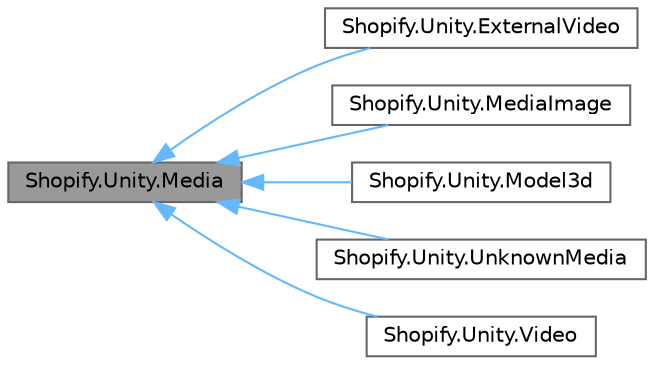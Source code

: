 digraph "Shopify.Unity.Media"
{
 // LATEX_PDF_SIZE
  bgcolor="transparent";
  edge [fontname=Helvetica,fontsize=10,labelfontname=Helvetica,labelfontsize=10];
  node [fontname=Helvetica,fontsize=10,shape=box,height=0.2,width=0.4];
  rankdir="LR";
  Node1 [id="Node000001",label="Shopify.Unity.Media",height=0.2,width=0.4,color="gray40", fillcolor="grey60", style="filled", fontcolor="black",tooltip="Represents a media interface."];
  Node1 -> Node2 [id="edge1_Node000001_Node000002",dir="back",color="steelblue1",style="solid",tooltip=" "];
  Node2 [id="Node000002",label="Shopify.Unity.ExternalVideo",height=0.2,width=0.4,color="gray40", fillcolor="white", style="filled",URL="$class_shopify_1_1_unity_1_1_external_video.html",tooltip="Represents a video hosted outside of Shopify."];
  Node1 -> Node3 [id="edge2_Node000001_Node000003",dir="back",color="steelblue1",style="solid",tooltip=" "];
  Node3 [id="Node000003",label="Shopify.Unity.MediaImage",height=0.2,width=0.4,color="gray40", fillcolor="white", style="filled",URL="$class_shopify_1_1_unity_1_1_media_image.html",tooltip="Represents a Shopify hosted image."];
  Node1 -> Node4 [id="edge3_Node000001_Node000004",dir="back",color="steelblue1",style="solid",tooltip=" "];
  Node4 [id="Node000004",label="Shopify.Unity.Model3d",height=0.2,width=0.4,color="gray40", fillcolor="white", style="filled",URL="$class_shopify_1_1_unity_1_1_model3d.html",tooltip="Represents a Shopify hosted 3D model."];
  Node1 -> Node5 [id="edge4_Node000001_Node000005",dir="back",color="steelblue1",style="solid",tooltip=" "];
  Node5 [id="Node000005",label="Shopify.Unity.UnknownMedia",height=0.2,width=0.4,color="gray40", fillcolor="white", style="filled",URL="$class_shopify_1_1_unity_1_1_unknown_media.html",tooltip="UnknownMedia is a response object. With UnknownMedia.Create you'll be able instantiate objects implem..."];
  Node1 -> Node6 [id="edge5_Node000001_Node000006",dir="back",color="steelblue1",style="solid",tooltip=" "];
  Node6 [id="Node000006",label="Shopify.Unity.Video",height=0.2,width=0.4,color="gray40", fillcolor="white", style="filled",URL="$class_shopify_1_1_unity_1_1_video.html",tooltip="Represents a Shopify hosted video."];
}
